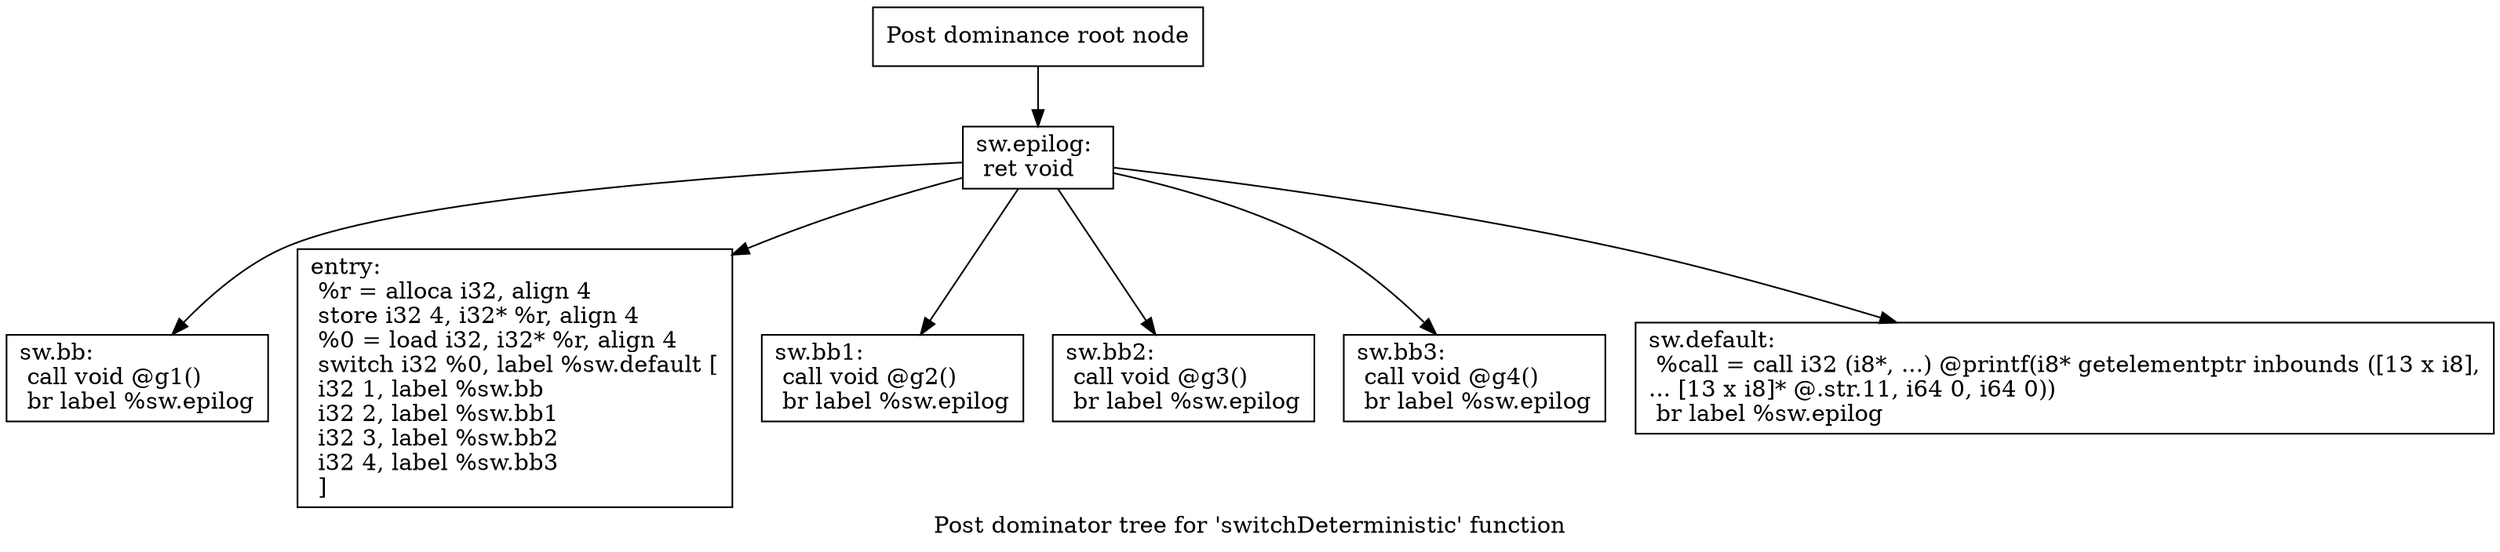 digraph "Post dominator tree for 'switchDeterministic' function" {
	label="Post dominator tree for 'switchDeterministic' function";

	Node0x1e44200 [shape=record,label="{Post dominance root node}"];
	Node0x1e44200 -> Node0x1e441c0;
	Node0x1e441c0 [shape=record,label="{sw.epilog:                                        \l  ret void\l}"];
	Node0x1e441c0 -> Node0x1e44280;
	Node0x1e441c0 -> Node0x1e4e8d0;
	Node0x1e441c0 -> Node0x1e44180;
	Node0x1e441c0 -> Node0x1e4fc90;
	Node0x1e441c0 -> Node0x1e4ffe0;
	Node0x1e441c0 -> Node0x1e50020;
	Node0x1e44280 [shape=record,label="{sw.bb:                                            \l  call void @g1()\l  br label %sw.epilog\l}"];
	Node0x1e4e8d0 [shape=record,label="{entry:\l  %r = alloca i32, align 4\l  store i32 4, i32* %r, align 4\l  %0 = load i32, i32* %r, align 4\l  switch i32 %0, label %sw.default [\l    i32 1, label %sw.bb\l    i32 2, label %sw.bb1\l    i32 3, label %sw.bb2\l    i32 4, label %sw.bb3\l  ]\l}"];
	Node0x1e44180 [shape=record,label="{sw.bb1:                                           \l  call void @g2()\l  br label %sw.epilog\l}"];
	Node0x1e4fc90 [shape=record,label="{sw.bb2:                                           \l  call void @g3()\l  br label %sw.epilog\l}"];
	Node0x1e4ffe0 [shape=record,label="{sw.bb3:                                           \l  call void @g4()\l  br label %sw.epilog\l}"];
	Node0x1e50020 [shape=record,label="{sw.default:                                       \l  %call = call i32 (i8*, ...) @printf(i8* getelementptr inbounds ([13 x i8],\l... [13 x i8]* @.str.11, i64 0, i64 0))\l  br label %sw.epilog\l}"];
}

